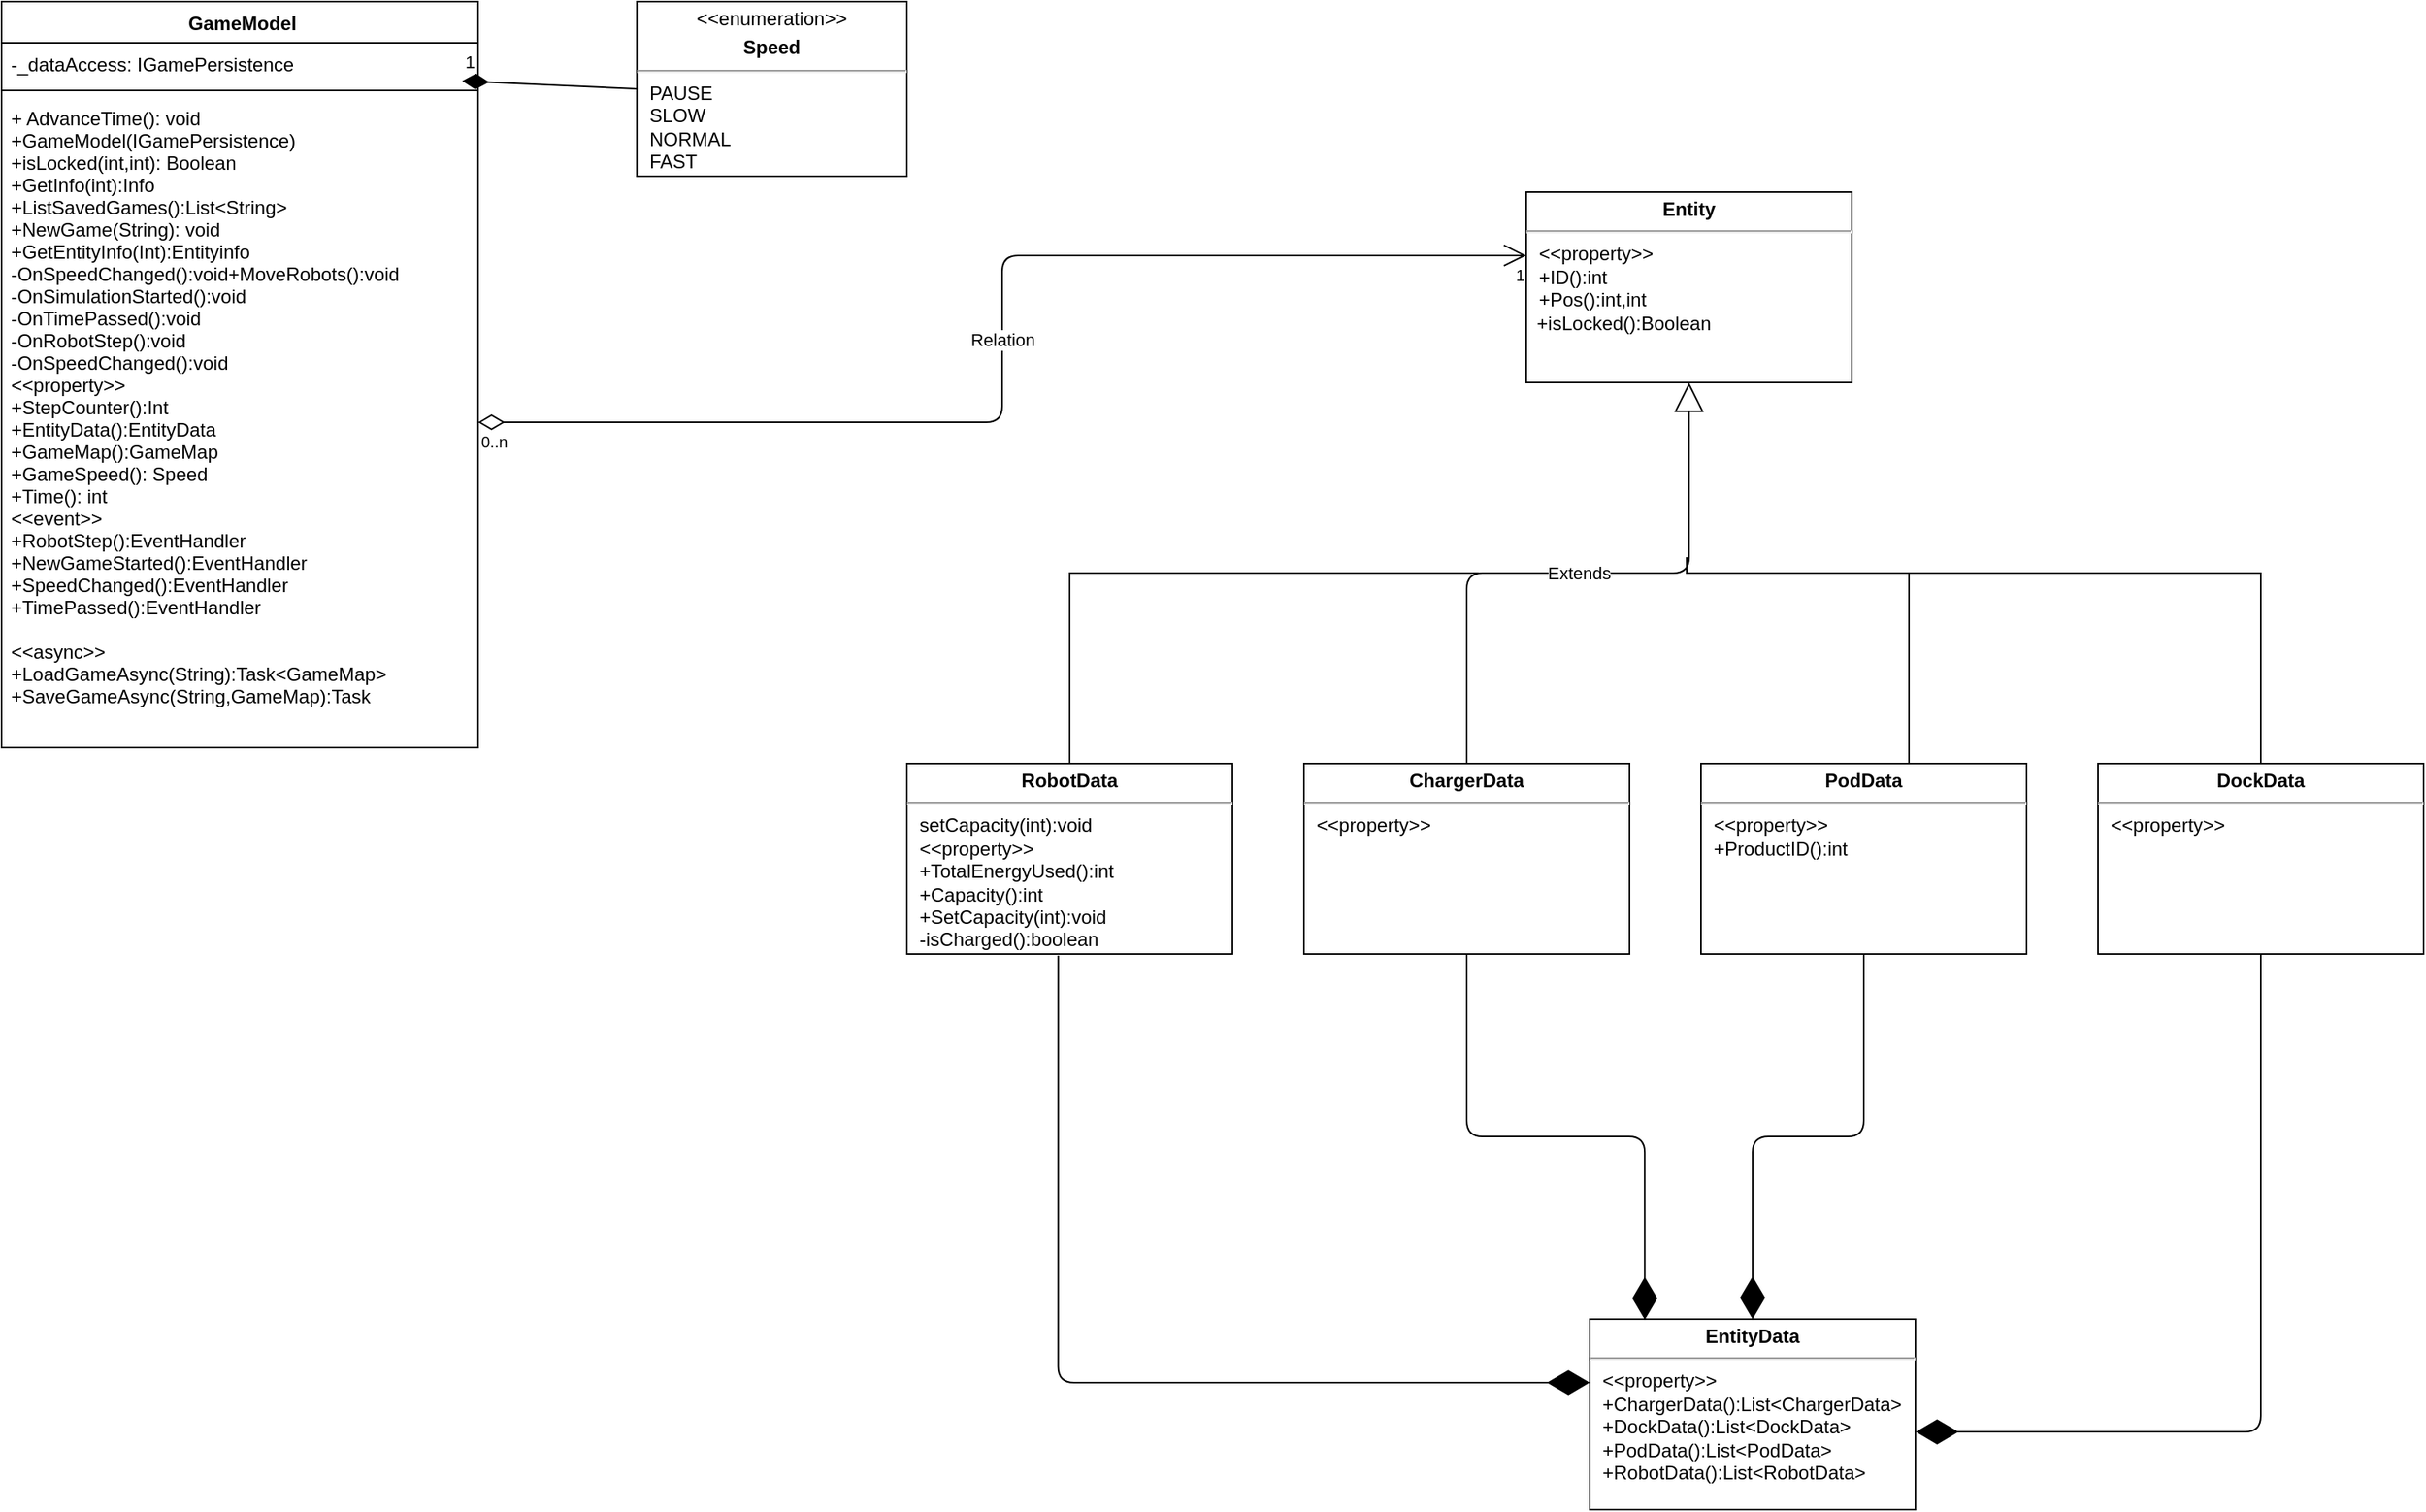 <mxfile version="12.1.3" type="device" pages="1"><diagram id="3bo2XfxbpXNuXIWLoKB3" name="Page-1"><mxGraphModel dx="1920" dy="1059" grid="1" gridSize="10" guides="1" tooltips="1" connect="1" arrows="1" fold="1" page="1" pageScale="1" pageWidth="850" pageHeight="1100" math="0" shadow="0"><root><mxCell id="0"/><mxCell id="1" parent="0"/><mxCell id="bGjIgR13ICtBpJ83ckfc-1" value=" GameModel&#xA;" style="swimlane;fontStyle=1;align=center;verticalAlign=top;childLayout=stackLayout;horizontal=1;startSize=26;horizontalStack=0;resizeParent=1;resizeParentMax=0;resizeLast=0;collapsible=1;marginBottom=0;" parent="1" vertex="1"><mxGeometry x="50" y="40" width="300" height="470" as="geometry"/></mxCell><mxCell id="bGjIgR13ICtBpJ83ckfc-2" value="-_dataAccess: IGamePersistence&#xA;" style="text;strokeColor=none;fillColor=none;align=left;verticalAlign=top;spacingLeft=4;spacingRight=4;overflow=hidden;rotatable=0;points=[[0,0.5],[1,0.5]];portConstraint=eastwest;" parent="bGjIgR13ICtBpJ83ckfc-1" vertex="1"><mxGeometry y="26" width="300" height="26" as="geometry"/></mxCell><mxCell id="bGjIgR13ICtBpJ83ckfc-3" value="" style="line;strokeWidth=1;fillColor=none;align=left;verticalAlign=middle;spacingTop=-1;spacingLeft=3;spacingRight=3;rotatable=0;labelPosition=right;points=[];portConstraint=eastwest;" parent="bGjIgR13ICtBpJ83ckfc-1" vertex="1"><mxGeometry y="52" width="300" height="8" as="geometry"/></mxCell><mxCell id="bGjIgR13ICtBpJ83ckfc-4" value="+ AdvanceTime(): void&#xA;+GameModel(IGamePersistence)&#xA;+isLocked(int,int): Boolean&#xA;+GetInfo(int):Info&#xA;+ListSavedGames():List&lt;String&gt;&#xA;+NewGame(String): void&#xA;+GetEntityInfo(Int):Entityinfo&#xA;-OnSpeedChanged():void+MoveRobots():void&#xA;-OnSimulationStarted():void&#xA;-OnTimePassed():void&#xA;-OnRobotStep():void&#xA;-OnSpeedChanged():void&#xA;&lt;&lt;property&gt;&gt;&#xA;+StepCounter():Int&#xA;+EntityData():EntityData&#xA;+GameMap():GameMap&#xA;+GameSpeed(): Speed&#xA;+Time(): int&#xA;&lt;&lt;event&gt;&gt;&#xA;+RobotStep():EventHandler&#xA;+NewGameStarted():EventHandler&#xA;+SpeedChanged():EventHandler&#xA;+TimePassed():EventHandler&#xA;&#xA;&lt;&lt;async&gt;&gt;&#xA;+LoadGameAsync(String):Task&lt;GameMap&gt;&#xA;+SaveGameAsync(String,GameMap):Task&#xA;" style="text;strokeColor=none;fillColor=none;align=left;verticalAlign=top;spacingLeft=4;spacingRight=4;overflow=hidden;rotatable=0;points=[[0,0.5],[1,0.5]];portConstraint=eastwest;" parent="bGjIgR13ICtBpJ83ckfc-1" vertex="1"><mxGeometry y="60" width="300" height="410" as="geometry"/></mxCell><mxCell id="bGjIgR13ICtBpJ83ckfc-31" value="&lt;p style=&quot;margin: 4px 0px 0px; text-align: center;&quot;&gt;&amp;lt;&amp;lt;enumeration&amp;gt;&amp;gt;&lt;/p&gt;&lt;p style=&quot;margin: 4px 0px 0px; text-align: center;&quot;&gt;&lt;b&gt;Speed&lt;br&gt;&lt;/b&gt;&lt;/p&gt;&lt;hr&gt;&lt;p style=&quot;margin: 0px ; margin-left: 8px&quot;&gt;PAUSE&lt;br&gt;SLOW&lt;br&gt;NORMAL&lt;/p&gt;&lt;p style=&quot;margin: 0px ; margin-left: 8px&quot;&gt;FAST&lt;/p&gt;&lt;p style=&quot;margin: 0px ; margin-left: 8px&quot;&gt;&lt;br&gt;&lt;/p&gt;" style="verticalAlign=top;align=left;overflow=fill;fontSize=12;fontFamily=Helvetica;html=1;fontStyle=0" parent="1" vertex="1"><mxGeometry x="450" y="40" width="170" height="110" as="geometry"/></mxCell><mxCell id="Oa5WRO0oWXr--86OBp2v-32" value="1" style="endArrow=none;html=1;endSize=12;startArrow=diamondThin;startSize=14;startFill=1;align=left;verticalAlign=bottom;entryX=0;entryY=0.5;entryDx=0;entryDy=0;endFill=0;" edge="1" parent="1" target="bGjIgR13ICtBpJ83ckfc-31"><mxGeometry x="-1" y="3" relative="1" as="geometry"><mxPoint x="340" y="90" as="sourcePoint"/><mxPoint x="500" y="90" as="targetPoint"/></mxGeometry></mxCell><mxCell id="Oa5WRO0oWXr--86OBp2v-33" value="&lt;p style=&quot;margin: 4px 0px 0px; text-align: center;&quot;&gt;&lt;b&gt;EntityData&lt;/b&gt;&lt;/p&gt;&lt;hr&gt;&lt;p style=&quot;margin: 0px ; margin-left: 8px&quot;&gt;&amp;lt;&amp;lt;property&amp;gt;&amp;gt;&lt;br&gt;&lt;/p&gt;&lt;p style=&quot;margin: 0px ; margin-left: 8px&quot;&gt;+ChargerData():List&amp;lt;ChargerData&amp;gt;&lt;/p&gt;&lt;p style=&quot;margin: 0px ; margin-left: 8px&quot;&gt;+DockData():List&amp;lt;DockData&amp;gt;&lt;/p&gt;&lt;p style=&quot;margin: 0px ; margin-left: 8px&quot;&gt;+PodData():List&amp;lt;PodData&amp;gt;&lt;/p&gt;&lt;p style=&quot;margin: 0px ; margin-left: 8px&quot;&gt;+RobotData():List&amp;lt;RobotData&amp;gt;&lt;/p&gt;" style="verticalAlign=top;align=left;overflow=fill;fontSize=12;fontFamily=Helvetica;html=1;fontStyle=0" vertex="1" parent="1"><mxGeometry x="1050" y="870" width="205" height="120" as="geometry"/></mxCell><mxCell id="Oa5WRO0oWXr--86OBp2v-34" value="&lt;p style=&quot;margin: 4px 0px 0px; text-align: center;&quot;&gt;&lt;b&gt;ChargerData&lt;/b&gt;&lt;br&gt;&lt;/p&gt;&lt;hr&gt;&lt;p style=&quot;margin: 0px ; margin-left: 8px&quot;&gt;&amp;lt;&amp;lt;property&amp;gt;&amp;gt;&lt;br&gt;&lt;/p&gt;&lt;div&gt;&lt;br&gt;&lt;/div&gt;" style="verticalAlign=top;align=left;overflow=fill;fontSize=12;fontFamily=Helvetica;html=1;fontStyle=0" vertex="1" parent="1"><mxGeometry x="870" y="520" width="205" height="120" as="geometry"/></mxCell><mxCell id="Oa5WRO0oWXr--86OBp2v-35" style="edgeStyle=orthogonalEdgeStyle;rounded=0;orthogonalLoop=1;jettySize=auto;html=1;endArrow=none;endFill=0;fontStyle=0" edge="1" parent="1" source="Oa5WRO0oWXr--86OBp2v-36"><mxGeometry relative="1" as="geometry"><mxPoint x="1251" y="400" as="targetPoint"/><Array as="points"><mxPoint x="1473" y="400"/></Array></mxGeometry></mxCell><mxCell id="Oa5WRO0oWXr--86OBp2v-36" value="&lt;p style=&quot;margin: 4px 0px 0px; text-align: center;&quot;&gt;&lt;b&gt;DockData&lt;/b&gt;&lt;br&gt;&lt;/p&gt;&lt;hr&gt;&lt;p style=&quot;margin: 0px ; margin-left: 8px&quot;&gt;&amp;lt;&amp;lt;property&amp;gt;&amp;gt;&lt;br&gt;&lt;/p&gt;" style="verticalAlign=top;align=left;overflow=fill;fontSize=12;fontFamily=Helvetica;html=1;fontStyle=0" vertex="1" parent="1"><mxGeometry x="1370" y="520" width="205" height="120" as="geometry"/></mxCell><mxCell id="Oa5WRO0oWXr--86OBp2v-37" style="edgeStyle=orthogonalEdgeStyle;rounded=0;orthogonalLoop=1;jettySize=auto;html=1;endArrow=none;endFill=0;fontStyle=0" edge="1" parent="1" source="Oa5WRO0oWXr--86OBp2v-38"><mxGeometry relative="1" as="geometry"><mxPoint x="1111" y="390" as="targetPoint"/><Array as="points"><mxPoint x="1251" y="400"/><mxPoint x="1111" y="400"/></Array></mxGeometry></mxCell><mxCell id="Oa5WRO0oWXr--86OBp2v-38" value="&lt;p style=&quot;margin: 4px 0px 0px; text-align: center;&quot;&gt;&lt;b&gt;PodData&lt;/b&gt;&lt;br&gt;&lt;/p&gt;&lt;hr&gt;&lt;p style=&quot;margin: 0px ; margin-left: 8px&quot;&gt;&amp;lt;&amp;lt;property&amp;gt;&amp;gt;&lt;/p&gt;&lt;p style=&quot;margin: 0px ; margin-left: 8px&quot;&gt;+ProductID():int&lt;br&gt;&lt;/p&gt;" style="verticalAlign=top;align=left;overflow=fill;fontSize=12;fontFamily=Helvetica;html=1;fontStyle=0" vertex="1" parent="1"><mxGeometry x="1120" y="520" width="205" height="120" as="geometry"/></mxCell><mxCell id="Oa5WRO0oWXr--86OBp2v-39" style="edgeStyle=orthogonalEdgeStyle;rounded=0;orthogonalLoop=1;jettySize=auto;html=1;endArrow=none;endFill=0;fontStyle=0" edge="1" parent="1" source="Oa5WRO0oWXr--86OBp2v-40"><mxGeometry relative="1" as="geometry"><mxPoint x="980" y="400" as="targetPoint"/><Array as="points"><mxPoint x="722" y="400"/></Array></mxGeometry></mxCell><mxCell id="Oa5WRO0oWXr--86OBp2v-40" value="&lt;p style=&quot;margin: 4px 0px 0px; text-align: center;&quot;&gt;&lt;b&gt;RobotData&lt;/b&gt;&lt;br&gt;&lt;/p&gt;&lt;hr&gt;&lt;p style=&quot;margin: 0px ; margin-left: 8px&quot;&gt;setCapacity(int):void&lt;br&gt;&lt;/p&gt;&lt;p style=&quot;margin: 0px ; margin-left: 8px&quot;&gt;&amp;lt;&amp;lt;property&amp;gt;&amp;gt;&lt;/p&gt;&lt;p style=&quot;margin: 0px ; margin-left: 8px&quot;&gt;+TotalEnergyUsed():int&lt;br&gt;&lt;/p&gt;&lt;p style=&quot;margin: 0px ; margin-left: 8px&quot;&gt;+Capacity():int&lt;/p&gt;&lt;p style=&quot;margin: 0px ; margin-left: 8px&quot;&gt;+SetCapacity(int):void&lt;/p&gt;&lt;p style=&quot;margin: 0px ; margin-left: 8px&quot;&gt;-isCharged():boolean&lt;br&gt;&lt;/p&gt;" style="verticalAlign=top;align=left;overflow=fill;fontSize=12;fontFamily=Helvetica;html=1;fontStyle=0" vertex="1" parent="1"><mxGeometry x="620" y="520" width="205" height="120" as="geometry"/></mxCell><mxCell id="Oa5WRO0oWXr--86OBp2v-41" value="&lt;p style=&quot;margin: 4px 0px 0px ; text-align: center&quot;&gt;&lt;b&gt;Entity&lt;/b&gt;&lt;/p&gt;&lt;hr&gt;&lt;p style=&quot;margin: 0px ; margin-left: 8px&quot;&gt;&amp;lt;&amp;lt;property&amp;gt;&amp;gt;&lt;br&gt;&lt;/p&gt;&lt;p style=&quot;margin: 0px ; margin-left: 8px&quot;&gt;+ID():int&lt;/p&gt;&lt;p style=&quot;margin: 0px ; margin-left: 8px&quot;&gt;+Pos():int,int&lt;/p&gt;&lt;div&gt;&amp;nbsp; +isLocked():Boolean&lt;br&gt;&lt;/div&gt;" style="verticalAlign=top;align=left;overflow=fill;fontSize=12;fontFamily=Helvetica;html=1;fontStyle=0" vertex="1" parent="1"><mxGeometry x="1010" y="160" width="205" height="120" as="geometry"/></mxCell><mxCell id="Oa5WRO0oWXr--86OBp2v-42" value="Extends" style="endArrow=block;endSize=16;endFill=0;html=1;entryX=0.5;entryY=1;entryDx=0;entryDy=0;edgeStyle=orthogonalEdgeStyle;fontStyle=0" edge="1" parent="1" source="Oa5WRO0oWXr--86OBp2v-34" target="Oa5WRO0oWXr--86OBp2v-41"><mxGeometry width="160" relative="1" as="geometry"><mxPoint x="960" y="510" as="sourcePoint"/><mxPoint x="1020" y="440" as="targetPoint"/></mxGeometry></mxCell><mxCell id="Oa5WRO0oWXr--86OBp2v-43" value="" style="endArrow=diamondThin;endFill=1;endSize=24;html=1;exitX=0.465;exitY=1.008;exitDx=0;exitDy=0;exitPerimeter=0;edgeStyle=orthogonalEdgeStyle;fontStyle=0" edge="1" parent="1" source="Oa5WRO0oWXr--86OBp2v-40" target="Oa5WRO0oWXr--86OBp2v-33"><mxGeometry width="160" relative="1" as="geometry"><mxPoint x="750" y="770" as="sourcePoint"/><mxPoint x="910" y="770" as="targetPoint"/><Array as="points"><mxPoint x="715" y="910"/></Array></mxGeometry></mxCell><mxCell id="Oa5WRO0oWXr--86OBp2v-44" value="" style="endArrow=diamondThin;endFill=1;endSize=24;html=1;exitX=0.5;exitY=1;exitDx=0;exitDy=0;edgeStyle=orthogonalEdgeStyle;entryX=0.169;entryY=0.003;entryDx=0;entryDy=0;entryPerimeter=0;fontStyle=0" edge="1" parent="1" source="Oa5WRO0oWXr--86OBp2v-34" target="Oa5WRO0oWXr--86OBp2v-33"><mxGeometry width="160" relative="1" as="geometry"><mxPoint x="915" y="740" as="sourcePoint"/><mxPoint x="1090" y="860" as="targetPoint"/></mxGeometry></mxCell><mxCell id="Oa5WRO0oWXr--86OBp2v-45" value="" style="endArrow=diamondThin;endFill=1;endSize=24;html=1;exitX=0.5;exitY=1;exitDx=0;exitDy=0;edgeStyle=orthogonalEdgeStyle;fontStyle=0" edge="1" parent="1" source="Oa5WRO0oWXr--86OBp2v-38" target="Oa5WRO0oWXr--86OBp2v-33"><mxGeometry width="160" relative="1" as="geometry"><mxPoint x="1180" y="750" as="sourcePoint"/><mxPoint x="1340" y="750" as="targetPoint"/></mxGeometry></mxCell><mxCell id="Oa5WRO0oWXr--86OBp2v-46" value="" style="endArrow=diamondThin;endFill=1;endSize=24;html=1;exitX=0.5;exitY=1;exitDx=0;exitDy=0;entryX=1.001;entryY=0.592;entryDx=0;entryDy=0;entryPerimeter=0;edgeStyle=orthogonalEdgeStyle;fontStyle=0" edge="1" parent="1" source="Oa5WRO0oWXr--86OBp2v-36" target="Oa5WRO0oWXr--86OBp2v-33"><mxGeometry width="160" relative="1" as="geometry"><mxPoint x="1440" y="730" as="sourcePoint"/><mxPoint x="1600" y="730" as="targetPoint"/></mxGeometry></mxCell><mxCell id="Oa5WRO0oWXr--86OBp2v-48" value="Relation" style="endArrow=open;html=1;endSize=12;startArrow=diamondThin;startSize=14;startFill=0;edgeStyle=orthogonalEdgeStyle;entryX=0;entryY=0.333;entryDx=0;entryDy=0;entryPerimeter=0;" edge="1" parent="1" source="bGjIgR13ICtBpJ83ckfc-4" target="Oa5WRO0oWXr--86OBp2v-41"><mxGeometry relative="1" as="geometry"><mxPoint x="360" y="270" as="sourcePoint"/><mxPoint x="520" y="270" as="targetPoint"/></mxGeometry></mxCell><mxCell id="Oa5WRO0oWXr--86OBp2v-49" value="0..n" style="resizable=0;html=1;align=left;verticalAlign=top;labelBackgroundColor=#ffffff;fontSize=10;" connectable="0" vertex="1" parent="Oa5WRO0oWXr--86OBp2v-48"><mxGeometry x="-1" relative="1" as="geometry"/></mxCell><mxCell id="Oa5WRO0oWXr--86OBp2v-50" value="1" style="resizable=0;html=1;align=right;verticalAlign=top;labelBackgroundColor=#ffffff;fontSize=10;" connectable="0" vertex="1" parent="Oa5WRO0oWXr--86OBp2v-48"><mxGeometry x="1" relative="1" as="geometry"/></mxCell></root></mxGraphModel></diagram></mxfile>